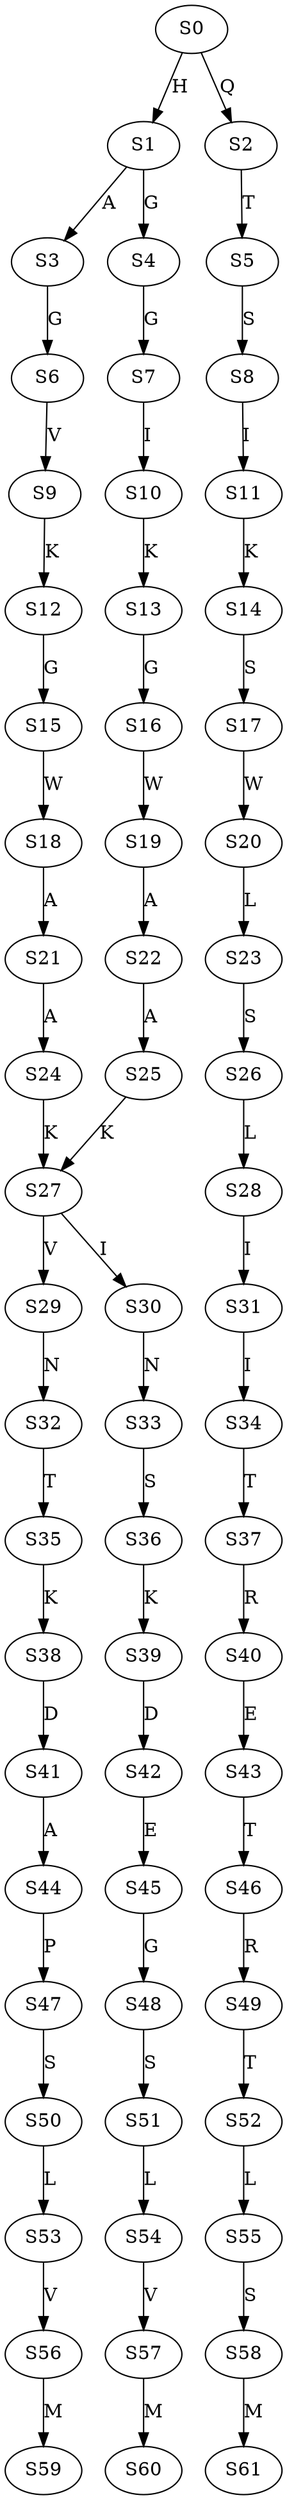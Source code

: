 strict digraph  {
	S0 -> S1 [ label = H ];
	S0 -> S2 [ label = Q ];
	S1 -> S3 [ label = A ];
	S1 -> S4 [ label = G ];
	S2 -> S5 [ label = T ];
	S3 -> S6 [ label = G ];
	S4 -> S7 [ label = G ];
	S5 -> S8 [ label = S ];
	S6 -> S9 [ label = V ];
	S7 -> S10 [ label = I ];
	S8 -> S11 [ label = I ];
	S9 -> S12 [ label = K ];
	S10 -> S13 [ label = K ];
	S11 -> S14 [ label = K ];
	S12 -> S15 [ label = G ];
	S13 -> S16 [ label = G ];
	S14 -> S17 [ label = S ];
	S15 -> S18 [ label = W ];
	S16 -> S19 [ label = W ];
	S17 -> S20 [ label = W ];
	S18 -> S21 [ label = A ];
	S19 -> S22 [ label = A ];
	S20 -> S23 [ label = L ];
	S21 -> S24 [ label = A ];
	S22 -> S25 [ label = A ];
	S23 -> S26 [ label = S ];
	S24 -> S27 [ label = K ];
	S25 -> S27 [ label = K ];
	S26 -> S28 [ label = L ];
	S27 -> S29 [ label = V ];
	S27 -> S30 [ label = I ];
	S28 -> S31 [ label = I ];
	S29 -> S32 [ label = N ];
	S30 -> S33 [ label = N ];
	S31 -> S34 [ label = I ];
	S32 -> S35 [ label = T ];
	S33 -> S36 [ label = S ];
	S34 -> S37 [ label = T ];
	S35 -> S38 [ label = K ];
	S36 -> S39 [ label = K ];
	S37 -> S40 [ label = R ];
	S38 -> S41 [ label = D ];
	S39 -> S42 [ label = D ];
	S40 -> S43 [ label = E ];
	S41 -> S44 [ label = A ];
	S42 -> S45 [ label = E ];
	S43 -> S46 [ label = T ];
	S44 -> S47 [ label = P ];
	S45 -> S48 [ label = G ];
	S46 -> S49 [ label = R ];
	S47 -> S50 [ label = S ];
	S48 -> S51 [ label = S ];
	S49 -> S52 [ label = T ];
	S50 -> S53 [ label = L ];
	S51 -> S54 [ label = L ];
	S52 -> S55 [ label = L ];
	S53 -> S56 [ label = V ];
	S54 -> S57 [ label = V ];
	S55 -> S58 [ label = S ];
	S56 -> S59 [ label = M ];
	S57 -> S60 [ label = M ];
	S58 -> S61 [ label = M ];
}
